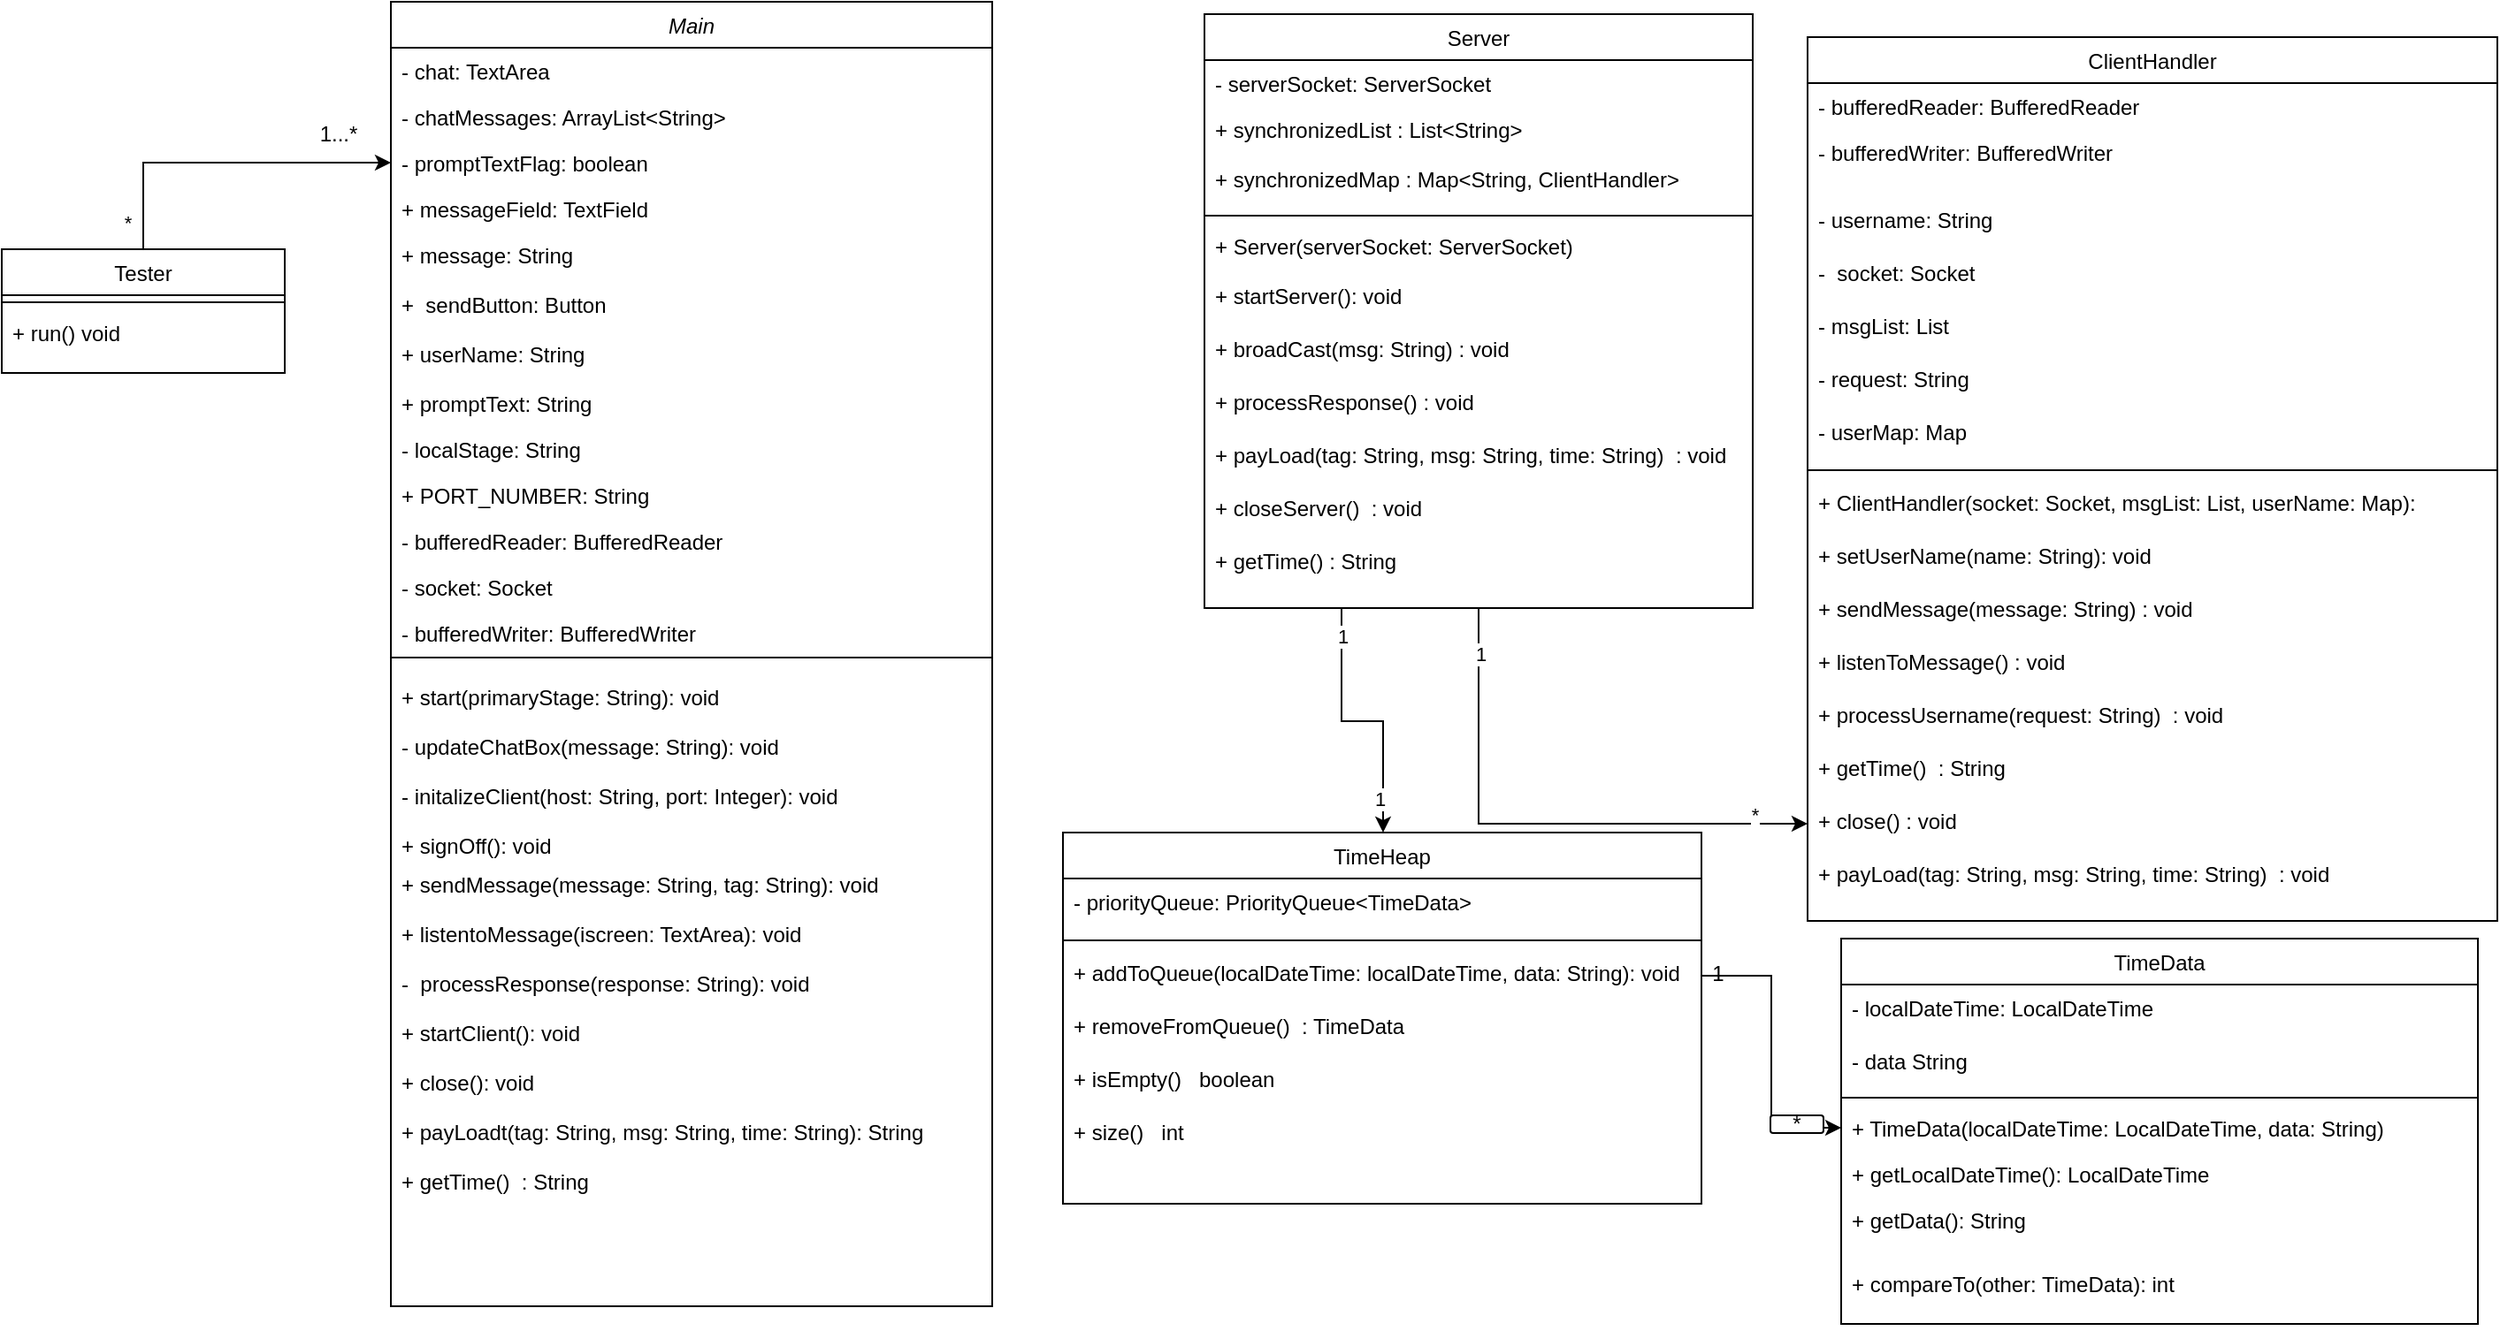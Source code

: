 <mxfile version="21.1.2" type="github">
  <diagram id="C5RBs43oDa-KdzZeNtuy" name="Page-1">
    <mxGraphModel dx="2261" dy="796" grid="1" gridSize="10" guides="1" tooltips="1" connect="1" arrows="1" fold="1" page="1" pageScale="1" pageWidth="827" pageHeight="1169" math="0" shadow="0">
      <root>
        <mxCell id="WIyWlLk6GJQsqaUBKTNV-0" />
        <mxCell id="WIyWlLk6GJQsqaUBKTNV-1" parent="WIyWlLk6GJQsqaUBKTNV-0" />
        <mxCell id="zkfFHV4jXpPFQw0GAbJ--0" value="Main" style="swimlane;fontStyle=2;align=center;verticalAlign=top;childLayout=stackLayout;horizontal=1;startSize=26;horizontalStack=0;resizeParent=1;resizeLast=0;collapsible=1;marginBottom=0;rounded=0;shadow=0;strokeWidth=1;" parent="WIyWlLk6GJQsqaUBKTNV-1" vertex="1">
          <mxGeometry x="-90" y="40" width="340" height="738" as="geometry">
            <mxRectangle x="230" y="140" width="160" height="26" as="alternateBounds" />
          </mxGeometry>
        </mxCell>
        <mxCell id="zkfFHV4jXpPFQw0GAbJ--1" value="- chat: TextArea" style="text;align=left;verticalAlign=top;spacingLeft=4;spacingRight=4;overflow=hidden;rotatable=0;points=[[0,0.5],[1,0.5]];portConstraint=eastwest;" parent="zkfFHV4jXpPFQw0GAbJ--0" vertex="1">
          <mxGeometry y="26" width="340" height="26" as="geometry" />
        </mxCell>
        <mxCell id="zkfFHV4jXpPFQw0GAbJ--2" value="- chatMessages: ArrayList&lt;String&gt;" style="text;align=left;verticalAlign=top;spacingLeft=4;spacingRight=4;overflow=hidden;rotatable=0;points=[[0,0.5],[1,0.5]];portConstraint=eastwest;rounded=0;shadow=0;html=0;" parent="zkfFHV4jXpPFQw0GAbJ--0" vertex="1">
          <mxGeometry y="52" width="340" height="26" as="geometry" />
        </mxCell>
        <mxCell id="zkfFHV4jXpPFQw0GAbJ--3" value="- promptTextFlag: boolean&#xa;" style="text;align=left;verticalAlign=top;spacingLeft=4;spacingRight=4;overflow=hidden;rotatable=0;points=[[0,0.5],[1,0.5]];portConstraint=eastwest;rounded=0;shadow=0;html=0;" parent="zkfFHV4jXpPFQw0GAbJ--0" vertex="1">
          <mxGeometry y="78" width="340" height="26" as="geometry" />
        </mxCell>
        <mxCell id="eDszfDAxmyaRL6Qd2Sii-7" value="+ messageField: TextField&#xa;" style="text;align=left;verticalAlign=top;spacingLeft=4;spacingRight=4;overflow=hidden;rotatable=0;points=[[0,0.5],[1,0.5]];portConstraint=eastwest;rounded=0;shadow=0;html=0;" vertex="1" parent="zkfFHV4jXpPFQw0GAbJ--0">
          <mxGeometry y="104" width="340" height="26" as="geometry" />
        </mxCell>
        <mxCell id="zkfFHV4jXpPFQw0GAbJ--5" value="+ message: String&#xa;" style="text;align=left;verticalAlign=top;spacingLeft=4;spacingRight=4;overflow=hidden;rotatable=0;points=[[0,0.5],[1,0.5]];portConstraint=eastwest;" parent="zkfFHV4jXpPFQw0GAbJ--0" vertex="1">
          <mxGeometry y="130" width="340" height="28" as="geometry" />
        </mxCell>
        <mxCell id="eDszfDAxmyaRL6Qd2Sii-8" value="+  sendButton: Button&#xa;" style="text;align=left;verticalAlign=top;spacingLeft=4;spacingRight=4;overflow=hidden;rotatable=0;points=[[0,0.5],[1,0.5]];portConstraint=eastwest;" vertex="1" parent="zkfFHV4jXpPFQw0GAbJ--0">
          <mxGeometry y="158" width="340" height="28" as="geometry" />
        </mxCell>
        <mxCell id="eDszfDAxmyaRL6Qd2Sii-10" value="+ userName: String&#xa;" style="text;align=left;verticalAlign=top;spacingLeft=4;spacingRight=4;overflow=hidden;rotatable=0;points=[[0,0.5],[1,0.5]];portConstraint=eastwest;" vertex="1" parent="zkfFHV4jXpPFQw0GAbJ--0">
          <mxGeometry y="186" width="340" height="28" as="geometry" />
        </mxCell>
        <mxCell id="eDszfDAxmyaRL6Qd2Sii-9" value="+ promptText: String&#xa;" style="text;align=left;verticalAlign=top;spacingLeft=4;spacingRight=4;overflow=hidden;rotatable=0;points=[[0,0.5],[1,0.5]];portConstraint=eastwest;" vertex="1" parent="zkfFHV4jXpPFQw0GAbJ--0">
          <mxGeometry y="214" width="340" height="26" as="geometry" />
        </mxCell>
        <mxCell id="eDszfDAxmyaRL6Qd2Sii-55" value="- localStage: String&#xa;" style="text;align=left;verticalAlign=top;spacingLeft=4;spacingRight=4;overflow=hidden;rotatable=0;points=[[0,0.5],[1,0.5]];portConstraint=eastwest;" vertex="1" parent="zkfFHV4jXpPFQw0GAbJ--0">
          <mxGeometry y="240" width="340" height="26" as="geometry" />
        </mxCell>
        <mxCell id="eDszfDAxmyaRL6Qd2Sii-56" value="+ PORT_NUMBER: String&#xa;" style="text;align=left;verticalAlign=top;spacingLeft=4;spacingRight=4;overflow=hidden;rotatable=0;points=[[0,0.5],[1,0.5]];portConstraint=eastwest;" vertex="1" parent="zkfFHV4jXpPFQw0GAbJ--0">
          <mxGeometry y="266" width="340" height="26" as="geometry" />
        </mxCell>
        <mxCell id="eDszfDAxmyaRL6Qd2Sii-58" value="- bufferedReader: BufferedReader&#xa;" style="text;align=left;verticalAlign=top;spacingLeft=4;spacingRight=4;overflow=hidden;rotatable=0;points=[[0,0.5],[1,0.5]];portConstraint=eastwest;" vertex="1" parent="zkfFHV4jXpPFQw0GAbJ--0">
          <mxGeometry y="292" width="340" height="26" as="geometry" />
        </mxCell>
        <mxCell id="eDszfDAxmyaRL6Qd2Sii-57" value="- socket: Socket&#xa;" style="text;align=left;verticalAlign=top;spacingLeft=4;spacingRight=4;overflow=hidden;rotatable=0;points=[[0,0.5],[1,0.5]];portConstraint=eastwest;" vertex="1" parent="zkfFHV4jXpPFQw0GAbJ--0">
          <mxGeometry y="318" width="340" height="26" as="geometry" />
        </mxCell>
        <mxCell id="eDszfDAxmyaRL6Qd2Sii-59" value="- bufferedWriter: BufferedWriter&#xa;" style="text;align=left;verticalAlign=top;spacingLeft=4;spacingRight=4;overflow=hidden;rotatable=0;points=[[0,0.5],[1,0.5]];portConstraint=eastwest;" vertex="1" parent="zkfFHV4jXpPFQw0GAbJ--0">
          <mxGeometry y="344" width="340" height="18" as="geometry" />
        </mxCell>
        <mxCell id="zkfFHV4jXpPFQw0GAbJ--4" value="" style="line;html=1;strokeWidth=1;align=left;verticalAlign=middle;spacingTop=-1;spacingLeft=3;spacingRight=3;rotatable=0;labelPosition=right;points=[];portConstraint=eastwest;" parent="zkfFHV4jXpPFQw0GAbJ--0" vertex="1">
          <mxGeometry y="362" width="340" height="18" as="geometry" />
        </mxCell>
        <mxCell id="eDszfDAxmyaRL6Qd2Sii-11" value="+ start(primaryStage: String): void&#xa;" style="text;align=left;verticalAlign=top;spacingLeft=4;spacingRight=4;overflow=hidden;rotatable=0;points=[[0,0.5],[1,0.5]];portConstraint=eastwest;" vertex="1" parent="zkfFHV4jXpPFQw0GAbJ--0">
          <mxGeometry y="380" width="340" height="28" as="geometry" />
        </mxCell>
        <mxCell id="eDszfDAxmyaRL6Qd2Sii-12" value="- updateChatBox(message: String): void&#xa;" style="text;align=left;verticalAlign=top;spacingLeft=4;spacingRight=4;overflow=hidden;rotatable=0;points=[[0,0.5],[1,0.5]];portConstraint=eastwest;" vertex="1" parent="zkfFHV4jXpPFQw0GAbJ--0">
          <mxGeometry y="408" width="340" height="28" as="geometry" />
        </mxCell>
        <mxCell id="eDszfDAxmyaRL6Qd2Sii-13" value="- initalizeClient(host: String, port: Integer): void&#xa;" style="text;align=left;verticalAlign=top;spacingLeft=4;spacingRight=4;overflow=hidden;rotatable=0;points=[[0,0.5],[1,0.5]];portConstraint=eastwest;" vertex="1" parent="zkfFHV4jXpPFQw0GAbJ--0">
          <mxGeometry y="436" width="340" height="28" as="geometry" />
        </mxCell>
        <mxCell id="eDszfDAxmyaRL6Qd2Sii-14" value="+ signOff(): void&#xa;" style="text;align=left;verticalAlign=top;spacingLeft=4;spacingRight=4;overflow=hidden;rotatable=0;points=[[0,0.5],[1,0.5]];portConstraint=eastwest;" vertex="1" parent="zkfFHV4jXpPFQw0GAbJ--0">
          <mxGeometry y="464" width="340" height="22" as="geometry" />
        </mxCell>
        <mxCell id="eDszfDAxmyaRL6Qd2Sii-17" value="+ sendMessage(message: String, tag: String): void&#xa;" style="text;align=left;verticalAlign=top;spacingLeft=4;spacingRight=4;overflow=hidden;rotatable=0;points=[[0,0.5],[1,0.5]];portConstraint=eastwest;" vertex="1" parent="zkfFHV4jXpPFQw0GAbJ--0">
          <mxGeometry y="486" width="340" height="28" as="geometry" />
        </mxCell>
        <mxCell id="eDszfDAxmyaRL6Qd2Sii-18" value="+ listentoMessage(iscreen: TextArea): void&#xa;" style="text;align=left;verticalAlign=top;spacingLeft=4;spacingRight=4;overflow=hidden;rotatable=0;points=[[0,0.5],[1,0.5]];portConstraint=eastwest;" vertex="1" parent="zkfFHV4jXpPFQw0GAbJ--0">
          <mxGeometry y="514" width="340" height="28" as="geometry" />
        </mxCell>
        <mxCell id="eDszfDAxmyaRL6Qd2Sii-19" value="-  processResponse(response: String): void&#xa;" style="text;align=left;verticalAlign=top;spacingLeft=4;spacingRight=4;overflow=hidden;rotatable=0;points=[[0,0.5],[1,0.5]];portConstraint=eastwest;" vertex="1" parent="zkfFHV4jXpPFQw0GAbJ--0">
          <mxGeometry y="542" width="340" height="28" as="geometry" />
        </mxCell>
        <mxCell id="eDszfDAxmyaRL6Qd2Sii-20" value="+ startClient(): void&#xa;" style="text;align=left;verticalAlign=top;spacingLeft=4;spacingRight=4;overflow=hidden;rotatable=0;points=[[0,0.5],[1,0.5]];portConstraint=eastwest;" vertex="1" parent="zkfFHV4jXpPFQw0GAbJ--0">
          <mxGeometry y="570" width="340" height="28" as="geometry" />
        </mxCell>
        <mxCell id="eDszfDAxmyaRL6Qd2Sii-21" value="+ close(): void&#xa;" style="text;align=left;verticalAlign=top;spacingLeft=4;spacingRight=4;overflow=hidden;rotatable=0;points=[[0,0.5],[1,0.5]];portConstraint=eastwest;" vertex="1" parent="zkfFHV4jXpPFQw0GAbJ--0">
          <mxGeometry y="598" width="340" height="28" as="geometry" />
        </mxCell>
        <mxCell id="eDszfDAxmyaRL6Qd2Sii-22" value="+ payLoadt(tag: String, msg: String, time: String): String&#xa;" style="text;align=left;verticalAlign=top;spacingLeft=4;spacingRight=4;overflow=hidden;rotatable=0;points=[[0,0.5],[1,0.5]];portConstraint=eastwest;" vertex="1" parent="zkfFHV4jXpPFQw0GAbJ--0">
          <mxGeometry y="626" width="340" height="28" as="geometry" />
        </mxCell>
        <mxCell id="eDszfDAxmyaRL6Qd2Sii-124" value="+ getTime()  : String" style="text;align=left;verticalAlign=top;spacingLeft=4;spacingRight=4;overflow=hidden;rotatable=0;points=[[0,0.5],[1,0.5]];portConstraint=eastwest;" vertex="1" parent="zkfFHV4jXpPFQw0GAbJ--0">
          <mxGeometry y="654" width="340" height="30" as="geometry" />
        </mxCell>
        <mxCell id="eDszfDAxmyaRL6Qd2Sii-70" style="edgeStyle=orthogonalEdgeStyle;rounded=0;orthogonalLoop=1;jettySize=auto;html=1;entryX=0;entryY=0.5;entryDx=0;entryDy=0;" edge="1" parent="WIyWlLk6GJQsqaUBKTNV-1" source="zkfFHV4jXpPFQw0GAbJ--13" target="eDszfDAxmyaRL6Qd2Sii-54">
          <mxGeometry relative="1" as="geometry" />
        </mxCell>
        <mxCell id="eDszfDAxmyaRL6Qd2Sii-71" value="1" style="edgeLabel;html=1;align=center;verticalAlign=middle;resizable=0;points=[];" vertex="1" connectable="0" parent="eDszfDAxmyaRL6Qd2Sii-70">
          <mxGeometry x="-0.83" y="1" relative="1" as="geometry">
            <mxPoint as="offset" />
          </mxGeometry>
        </mxCell>
        <mxCell id="eDszfDAxmyaRL6Qd2Sii-72" value="*" style="edgeLabel;html=1;align=center;verticalAlign=middle;resizable=0;points=[];" vertex="1" connectable="0" parent="eDszfDAxmyaRL6Qd2Sii-70">
          <mxGeometry x="0.803" y="4" relative="1" as="geometry">
            <mxPoint y="-1" as="offset" />
          </mxGeometry>
        </mxCell>
        <mxCell id="eDszfDAxmyaRL6Qd2Sii-95" style="edgeStyle=orthogonalEdgeStyle;rounded=0;orthogonalLoop=1;jettySize=auto;html=1;exitX=0.25;exitY=1;exitDx=0;exitDy=0;" edge="1" parent="WIyWlLk6GJQsqaUBKTNV-1" source="zkfFHV4jXpPFQw0GAbJ--13" target="eDszfDAxmyaRL6Qd2Sii-73">
          <mxGeometry relative="1" as="geometry">
            <Array as="points">
              <mxPoint x="448" y="447" />
              <mxPoint x="471" y="447" />
            </Array>
          </mxGeometry>
        </mxCell>
        <mxCell id="eDszfDAxmyaRL6Qd2Sii-96" value="1" style="edgeLabel;html=1;align=center;verticalAlign=middle;resizable=0;points=[];" vertex="1" connectable="0" parent="eDszfDAxmyaRL6Qd2Sii-95">
          <mxGeometry x="-0.787" y="3" relative="1" as="geometry">
            <mxPoint x="-3" as="offset" />
          </mxGeometry>
        </mxCell>
        <mxCell id="eDszfDAxmyaRL6Qd2Sii-97" value="1" style="edgeLabel;html=1;align=center;verticalAlign=middle;resizable=0;points=[];" vertex="1" connectable="0" parent="eDszfDAxmyaRL6Qd2Sii-95">
          <mxGeometry x="0.734" y="-2" relative="1" as="geometry">
            <mxPoint y="1" as="offset" />
          </mxGeometry>
        </mxCell>
        <mxCell id="zkfFHV4jXpPFQw0GAbJ--13" value="Server" style="swimlane;fontStyle=0;align=center;verticalAlign=top;childLayout=stackLayout;horizontal=1;startSize=26;horizontalStack=0;resizeParent=1;resizeLast=0;collapsible=1;marginBottom=0;rounded=0;shadow=0;strokeWidth=1;" parent="WIyWlLk6GJQsqaUBKTNV-1" vertex="1">
          <mxGeometry x="370" y="47" width="310" height="336" as="geometry">
            <mxRectangle x="340" y="380" width="170" height="26" as="alternateBounds" />
          </mxGeometry>
        </mxCell>
        <mxCell id="eDszfDAxmyaRL6Qd2Sii-28" value="- serverSocket: ServerSocket" style="text;align=left;verticalAlign=top;spacingLeft=4;spacingRight=4;overflow=hidden;rotatable=0;points=[[0,0.5],[1,0.5]];portConstraint=eastwest;" vertex="1" parent="zkfFHV4jXpPFQw0GAbJ--13">
          <mxGeometry y="26" width="310" height="26" as="geometry" />
        </mxCell>
        <mxCell id="eDszfDAxmyaRL6Qd2Sii-29" value="+ synchronizedList : List&lt;String&gt;" style="text;align=left;verticalAlign=top;spacingLeft=4;spacingRight=4;overflow=hidden;rotatable=0;points=[[0,0.5],[1,0.5]];portConstraint=eastwest;" vertex="1" parent="zkfFHV4jXpPFQw0GAbJ--13">
          <mxGeometry y="52" width="310" height="28" as="geometry" />
        </mxCell>
        <mxCell id="zkfFHV4jXpPFQw0GAbJ--14" value="+ synchronizedMap : Map&lt;String, ClientHandler&gt;" style="text;align=left;verticalAlign=top;spacingLeft=4;spacingRight=4;overflow=hidden;rotatable=0;points=[[0,0.5],[1,0.5]];portConstraint=eastwest;" parent="zkfFHV4jXpPFQw0GAbJ--13" vertex="1">
          <mxGeometry y="80" width="310" height="30" as="geometry" />
        </mxCell>
        <mxCell id="zkfFHV4jXpPFQw0GAbJ--15" value="" style="line;html=1;strokeWidth=1;align=left;verticalAlign=middle;spacingTop=-1;spacingLeft=3;spacingRight=3;rotatable=0;labelPosition=right;points=[];portConstraint=eastwest;" parent="zkfFHV4jXpPFQw0GAbJ--13" vertex="1">
          <mxGeometry y="110" width="310" height="8" as="geometry" />
        </mxCell>
        <mxCell id="eDszfDAxmyaRL6Qd2Sii-65" value="+ Server(serverSocket: ServerSocket)&#xa;" style="text;align=left;verticalAlign=top;spacingLeft=4;spacingRight=4;overflow=hidden;rotatable=0;points=[[0,0.5],[1,0.5]];portConstraint=eastwest;" vertex="1" parent="zkfFHV4jXpPFQw0GAbJ--13">
          <mxGeometry y="118" width="310" height="28" as="geometry" />
        </mxCell>
        <mxCell id="eDszfDAxmyaRL6Qd2Sii-30" value="+ startServer(): void" style="text;align=left;verticalAlign=top;spacingLeft=4;spacingRight=4;overflow=hidden;rotatable=0;points=[[0,0.5],[1,0.5]];portConstraint=eastwest;" vertex="1" parent="zkfFHV4jXpPFQw0GAbJ--13">
          <mxGeometry y="146" width="310" height="30" as="geometry" />
        </mxCell>
        <mxCell id="eDszfDAxmyaRL6Qd2Sii-31" value="+ broadCast(msg: String) : void" style="text;align=left;verticalAlign=top;spacingLeft=4;spacingRight=4;overflow=hidden;rotatable=0;points=[[0,0.5],[1,0.5]];portConstraint=eastwest;" vertex="1" parent="zkfFHV4jXpPFQw0GAbJ--13">
          <mxGeometry y="176" width="310" height="30" as="geometry" />
        </mxCell>
        <mxCell id="eDszfDAxmyaRL6Qd2Sii-32" value="+ processResponse() : void" style="text;align=left;verticalAlign=top;spacingLeft=4;spacingRight=4;overflow=hidden;rotatable=0;points=[[0,0.5],[1,0.5]];portConstraint=eastwest;" vertex="1" parent="zkfFHV4jXpPFQw0GAbJ--13">
          <mxGeometry y="206" width="310" height="30" as="geometry" />
        </mxCell>
        <mxCell id="eDszfDAxmyaRL6Qd2Sii-41" value="+ payLoad(tag: String, msg: String, time: String)  : void" style="text;align=left;verticalAlign=top;spacingLeft=4;spacingRight=4;overflow=hidden;rotatable=0;points=[[0,0.5],[1,0.5]];portConstraint=eastwest;" vertex="1" parent="zkfFHV4jXpPFQw0GAbJ--13">
          <mxGeometry y="236" width="310" height="30" as="geometry" />
        </mxCell>
        <mxCell id="eDszfDAxmyaRL6Qd2Sii-42" value="+ closeServer()  : void" style="text;align=left;verticalAlign=top;spacingLeft=4;spacingRight=4;overflow=hidden;rotatable=0;points=[[0,0.5],[1,0.5]];portConstraint=eastwest;" vertex="1" parent="zkfFHV4jXpPFQw0GAbJ--13">
          <mxGeometry y="266" width="310" height="30" as="geometry" />
        </mxCell>
        <mxCell id="eDszfDAxmyaRL6Qd2Sii-43" value="+ getTime() : String" style="text;align=left;verticalAlign=top;spacingLeft=4;spacingRight=4;overflow=hidden;rotatable=0;points=[[0,0.5],[1,0.5]];portConstraint=eastwest;" vertex="1" parent="zkfFHV4jXpPFQw0GAbJ--13">
          <mxGeometry y="296" width="310" height="30" as="geometry" />
        </mxCell>
        <mxCell id="eDszfDAxmyaRL6Qd2Sii-3" value="" style="edgeStyle=orthogonalEdgeStyle;rounded=0;orthogonalLoop=1;jettySize=auto;html=1;" edge="1" parent="WIyWlLk6GJQsqaUBKTNV-1" source="eDszfDAxmyaRL6Qd2Sii-0" target="zkfFHV4jXpPFQw0GAbJ--3">
          <mxGeometry relative="1" as="geometry" />
        </mxCell>
        <mxCell id="eDszfDAxmyaRL6Qd2Sii-27" value="*" style="edgeLabel;html=1;align=center;verticalAlign=middle;resizable=0;points=[];" vertex="1" connectable="0" parent="eDszfDAxmyaRL6Qd2Sii-3">
          <mxGeometry x="-0.812" y="3" relative="1" as="geometry">
            <mxPoint x="-6" y="3" as="offset" />
          </mxGeometry>
        </mxCell>
        <mxCell id="eDszfDAxmyaRL6Qd2Sii-0" value="Tester" style="swimlane;fontStyle=0;align=center;verticalAlign=top;childLayout=stackLayout;horizontal=1;startSize=26;horizontalStack=0;resizeParent=1;resizeLast=0;collapsible=1;marginBottom=0;rounded=0;shadow=0;strokeWidth=1;" vertex="1" parent="WIyWlLk6GJQsqaUBKTNV-1">
          <mxGeometry x="-310" y="180" width="160" height="70" as="geometry">
            <mxRectangle x="340" y="380" width="170" height="26" as="alternateBounds" />
          </mxGeometry>
        </mxCell>
        <mxCell id="eDszfDAxmyaRL6Qd2Sii-2" value="" style="line;html=1;strokeWidth=1;align=left;verticalAlign=middle;spacingTop=-1;spacingLeft=3;spacingRight=3;rotatable=0;labelPosition=right;points=[];portConstraint=eastwest;" vertex="1" parent="eDszfDAxmyaRL6Qd2Sii-0">
          <mxGeometry y="26" width="160" height="8" as="geometry" />
        </mxCell>
        <mxCell id="eDszfDAxmyaRL6Qd2Sii-1" value="+ run() void" style="text;align=left;verticalAlign=top;spacingLeft=4;spacingRight=4;overflow=hidden;rotatable=0;points=[[0,0.5],[1,0.5]];portConstraint=eastwest;" vertex="1" parent="eDszfDAxmyaRL6Qd2Sii-0">
          <mxGeometry y="34" width="160" height="26" as="geometry" />
        </mxCell>
        <mxCell id="eDszfDAxmyaRL6Qd2Sii-24" value="1...*" style="text;html=1;align=center;verticalAlign=middle;resizable=0;points=[];autosize=1;strokeColor=none;fillColor=none;" vertex="1" parent="WIyWlLk6GJQsqaUBKTNV-1">
          <mxGeometry x="-140" y="100" width="40" height="30" as="geometry" />
        </mxCell>
        <mxCell id="eDszfDAxmyaRL6Qd2Sii-44" value="ClientHandler" style="swimlane;fontStyle=0;align=center;verticalAlign=top;childLayout=stackLayout;horizontal=1;startSize=26;horizontalStack=0;resizeParent=1;resizeLast=0;collapsible=1;marginBottom=0;rounded=0;shadow=0;strokeWidth=1;" vertex="1" parent="WIyWlLk6GJQsqaUBKTNV-1">
          <mxGeometry x="711" y="60" width="390" height="500" as="geometry">
            <mxRectangle x="340" y="380" width="170" height="26" as="alternateBounds" />
          </mxGeometry>
        </mxCell>
        <mxCell id="eDszfDAxmyaRL6Qd2Sii-45" value="- bufferedReader: BufferedReader" style="text;align=left;verticalAlign=top;spacingLeft=4;spacingRight=4;overflow=hidden;rotatable=0;points=[[0,0.5],[1,0.5]];portConstraint=eastwest;" vertex="1" parent="eDszfDAxmyaRL6Qd2Sii-44">
          <mxGeometry y="26" width="390" height="26" as="geometry" />
        </mxCell>
        <mxCell id="eDszfDAxmyaRL6Qd2Sii-46" value="- bufferedWriter: BufferedWriter" style="text;align=left;verticalAlign=top;spacingLeft=4;spacingRight=4;overflow=hidden;rotatable=0;points=[[0,0.5],[1,0.5]];portConstraint=eastwest;" vertex="1" parent="eDszfDAxmyaRL6Qd2Sii-44">
          <mxGeometry y="52" width="390" height="38" as="geometry" />
        </mxCell>
        <mxCell id="eDszfDAxmyaRL6Qd2Sii-47" value="- username: String&#xa;" style="text;align=left;verticalAlign=top;spacingLeft=4;spacingRight=4;overflow=hidden;rotatable=0;points=[[0,0.5],[1,0.5]];portConstraint=eastwest;" vertex="1" parent="eDszfDAxmyaRL6Qd2Sii-44">
          <mxGeometry y="90" width="390" height="30" as="geometry" />
        </mxCell>
        <mxCell id="eDszfDAxmyaRL6Qd2Sii-60" value="-  socket: Socket" style="text;align=left;verticalAlign=top;spacingLeft=4;spacingRight=4;overflow=hidden;rotatable=0;points=[[0,0.5],[1,0.5]];portConstraint=eastwest;" vertex="1" parent="eDszfDAxmyaRL6Qd2Sii-44">
          <mxGeometry y="120" width="390" height="30" as="geometry" />
        </mxCell>
        <mxCell id="eDszfDAxmyaRL6Qd2Sii-61" value="- msgList: List&#xa;" style="text;align=left;verticalAlign=top;spacingLeft=4;spacingRight=4;overflow=hidden;rotatable=0;points=[[0,0.5],[1,0.5]];portConstraint=eastwest;" vertex="1" parent="eDszfDAxmyaRL6Qd2Sii-44">
          <mxGeometry y="150" width="390" height="30" as="geometry" />
        </mxCell>
        <mxCell id="eDszfDAxmyaRL6Qd2Sii-62" value="- request: String&#xa;" style="text;align=left;verticalAlign=top;spacingLeft=4;spacingRight=4;overflow=hidden;rotatable=0;points=[[0,0.5],[1,0.5]];portConstraint=eastwest;" vertex="1" parent="eDszfDAxmyaRL6Qd2Sii-44">
          <mxGeometry y="180" width="390" height="30" as="geometry" />
        </mxCell>
        <mxCell id="eDszfDAxmyaRL6Qd2Sii-63" value="- userMap: Map&#xa;" style="text;align=left;verticalAlign=top;spacingLeft=4;spacingRight=4;overflow=hidden;rotatable=0;points=[[0,0.5],[1,0.5]];portConstraint=eastwest;" vertex="1" parent="eDszfDAxmyaRL6Qd2Sii-44">
          <mxGeometry y="210" width="390" height="30" as="geometry" />
        </mxCell>
        <mxCell id="eDszfDAxmyaRL6Qd2Sii-48" value="" style="line;html=1;strokeWidth=1;align=left;verticalAlign=middle;spacingTop=-1;spacingLeft=3;spacingRight=3;rotatable=0;labelPosition=right;points=[];portConstraint=eastwest;" vertex="1" parent="eDszfDAxmyaRL6Qd2Sii-44">
          <mxGeometry y="240" width="390" height="10" as="geometry" />
        </mxCell>
        <mxCell id="eDszfDAxmyaRL6Qd2Sii-66" value="+ ClientHandler(socket: Socket, msgList: List, userName: Map):" style="text;align=left;verticalAlign=top;spacingLeft=4;spacingRight=4;overflow=hidden;rotatable=0;points=[[0,0.5],[1,0.5]];portConstraint=eastwest;" vertex="1" parent="eDszfDAxmyaRL6Qd2Sii-44">
          <mxGeometry y="250" width="390" height="30" as="geometry" />
        </mxCell>
        <mxCell id="eDszfDAxmyaRL6Qd2Sii-49" value="+ setUserName(name: String): void" style="text;align=left;verticalAlign=top;spacingLeft=4;spacingRight=4;overflow=hidden;rotatable=0;points=[[0,0.5],[1,0.5]];portConstraint=eastwest;" vertex="1" parent="eDszfDAxmyaRL6Qd2Sii-44">
          <mxGeometry y="280" width="390" height="30" as="geometry" />
        </mxCell>
        <mxCell id="eDszfDAxmyaRL6Qd2Sii-50" value="+ sendMessage(message: String) : void" style="text;align=left;verticalAlign=top;spacingLeft=4;spacingRight=4;overflow=hidden;rotatable=0;points=[[0,0.5],[1,0.5]];portConstraint=eastwest;" vertex="1" parent="eDszfDAxmyaRL6Qd2Sii-44">
          <mxGeometry y="310" width="390" height="30" as="geometry" />
        </mxCell>
        <mxCell id="eDszfDAxmyaRL6Qd2Sii-51" value="+ listenToMessage() : void" style="text;align=left;verticalAlign=top;spacingLeft=4;spacingRight=4;overflow=hidden;rotatable=0;points=[[0,0.5],[1,0.5]];portConstraint=eastwest;" vertex="1" parent="eDszfDAxmyaRL6Qd2Sii-44">
          <mxGeometry y="340" width="390" height="30" as="geometry" />
        </mxCell>
        <mxCell id="eDszfDAxmyaRL6Qd2Sii-52" value="+ processUsername(request: String)  : void" style="text;align=left;verticalAlign=top;spacingLeft=4;spacingRight=4;overflow=hidden;rotatable=0;points=[[0,0.5],[1,0.5]];portConstraint=eastwest;" vertex="1" parent="eDszfDAxmyaRL6Qd2Sii-44">
          <mxGeometry y="370" width="390" height="30" as="geometry" />
        </mxCell>
        <mxCell id="eDszfDAxmyaRL6Qd2Sii-53" value="+ getTime()  : String" style="text;align=left;verticalAlign=top;spacingLeft=4;spacingRight=4;overflow=hidden;rotatable=0;points=[[0,0.5],[1,0.5]];portConstraint=eastwest;" vertex="1" parent="eDszfDAxmyaRL6Qd2Sii-44">
          <mxGeometry y="400" width="390" height="30" as="geometry" />
        </mxCell>
        <mxCell id="eDszfDAxmyaRL6Qd2Sii-54" value="+ close() : void" style="text;align=left;verticalAlign=top;spacingLeft=4;spacingRight=4;overflow=hidden;rotatable=0;points=[[0,0.5],[1,0.5]];portConstraint=eastwest;" vertex="1" parent="eDszfDAxmyaRL6Qd2Sii-44">
          <mxGeometry y="430" width="390" height="30" as="geometry" />
        </mxCell>
        <mxCell id="eDszfDAxmyaRL6Qd2Sii-67" value="+ payLoad(tag: String, msg: String, time: String)  : void" style="text;align=left;verticalAlign=top;spacingLeft=4;spacingRight=4;overflow=hidden;rotatable=0;points=[[0,0.5],[1,0.5]];portConstraint=eastwest;" vertex="1" parent="eDszfDAxmyaRL6Qd2Sii-44">
          <mxGeometry y="460" width="390" height="30" as="geometry" />
        </mxCell>
        <mxCell id="eDszfDAxmyaRL6Qd2Sii-73" value="TimeHeap" style="swimlane;fontStyle=0;align=center;verticalAlign=top;childLayout=stackLayout;horizontal=1;startSize=26;horizontalStack=0;resizeParent=1;resizeLast=0;collapsible=1;marginBottom=0;rounded=0;shadow=0;strokeWidth=1;" vertex="1" parent="WIyWlLk6GJQsqaUBKTNV-1">
          <mxGeometry x="290" y="510" width="361" height="210" as="geometry">
            <mxRectangle x="340" y="380" width="170" height="26" as="alternateBounds" />
          </mxGeometry>
        </mxCell>
        <mxCell id="eDszfDAxmyaRL6Qd2Sii-79" value="- priorityQueue: PriorityQueue&lt;TimeData&gt;" style="text;align=left;verticalAlign=top;spacingLeft=4;spacingRight=4;overflow=hidden;rotatable=0;points=[[0,0.5],[1,0.5]];portConstraint=eastwest;" vertex="1" parent="eDszfDAxmyaRL6Qd2Sii-73">
          <mxGeometry y="26" width="361" height="30" as="geometry" />
        </mxCell>
        <mxCell id="eDszfDAxmyaRL6Qd2Sii-81" value="" style="line;html=1;strokeWidth=1;align=left;verticalAlign=middle;spacingTop=-1;spacingLeft=3;spacingRight=3;rotatable=0;labelPosition=right;points=[];portConstraint=eastwest;" vertex="1" parent="eDszfDAxmyaRL6Qd2Sii-73">
          <mxGeometry y="56" width="361" height="10" as="geometry" />
        </mxCell>
        <mxCell id="eDszfDAxmyaRL6Qd2Sii-90" value="+ addToQueue(localDateTime: localDateTime, data: String): void" style="text;align=left;verticalAlign=top;spacingLeft=4;spacingRight=4;overflow=hidden;rotatable=0;points=[[0,0.5],[1,0.5]];portConstraint=eastwest;" vertex="1" parent="eDszfDAxmyaRL6Qd2Sii-73">
          <mxGeometry y="66" width="361" height="30" as="geometry" />
        </mxCell>
        <mxCell id="eDszfDAxmyaRL6Qd2Sii-87" value="+ removeFromQueue()  : TimeData" style="text;align=left;verticalAlign=top;spacingLeft=4;spacingRight=4;overflow=hidden;rotatable=0;points=[[0,0.5],[1,0.5]];portConstraint=eastwest;" vertex="1" parent="eDszfDAxmyaRL6Qd2Sii-73">
          <mxGeometry y="96" width="361" height="30" as="geometry" />
        </mxCell>
        <mxCell id="eDszfDAxmyaRL6Qd2Sii-93" value="+ isEmpty()   boolean" style="text;align=left;verticalAlign=top;spacingLeft=4;spacingRight=4;overflow=hidden;rotatable=0;points=[[0,0.5],[1,0.5]];portConstraint=eastwest;" vertex="1" parent="eDszfDAxmyaRL6Qd2Sii-73">
          <mxGeometry y="126" width="361" height="30" as="geometry" />
        </mxCell>
        <mxCell id="eDszfDAxmyaRL6Qd2Sii-94" value="+ size()   int" style="text;align=left;verticalAlign=top;spacingLeft=4;spacingRight=4;overflow=hidden;rotatable=0;points=[[0,0.5],[1,0.5]];portConstraint=eastwest;" vertex="1" parent="eDszfDAxmyaRL6Qd2Sii-73">
          <mxGeometry y="156" width="361" height="30" as="geometry" />
        </mxCell>
        <mxCell id="eDszfDAxmyaRL6Qd2Sii-105" value="TimeData" style="swimlane;fontStyle=0;align=center;verticalAlign=top;childLayout=stackLayout;horizontal=1;startSize=26;horizontalStack=0;resizeParent=1;resizeLast=0;collapsible=1;marginBottom=0;rounded=0;shadow=0;strokeWidth=1;" vertex="1" parent="WIyWlLk6GJQsqaUBKTNV-1">
          <mxGeometry x="730" y="570" width="360" height="218" as="geometry">
            <mxRectangle x="340" y="380" width="170" height="26" as="alternateBounds" />
          </mxGeometry>
        </mxCell>
        <mxCell id="eDszfDAxmyaRL6Qd2Sii-109" value="- localDateTime: LocalDateTime&#xa;" style="text;align=left;verticalAlign=top;spacingLeft=4;spacingRight=4;overflow=hidden;rotatable=0;points=[[0,0.5],[1,0.5]];portConstraint=eastwest;" vertex="1" parent="eDszfDAxmyaRL6Qd2Sii-105">
          <mxGeometry y="26" width="360" height="30" as="geometry" />
        </mxCell>
        <mxCell id="eDszfDAxmyaRL6Qd2Sii-110" value="- data String&#xa;" style="text;align=left;verticalAlign=top;spacingLeft=4;spacingRight=4;overflow=hidden;rotatable=0;points=[[0,0.5],[1,0.5]];portConstraint=eastwest;" vertex="1" parent="eDszfDAxmyaRL6Qd2Sii-105">
          <mxGeometry y="56" width="360" height="30" as="geometry" />
        </mxCell>
        <mxCell id="eDszfDAxmyaRL6Qd2Sii-106" value="" style="line;html=1;strokeWidth=1;align=left;verticalAlign=middle;spacingTop=-1;spacingLeft=3;spacingRight=3;rotatable=0;labelPosition=right;points=[];portConstraint=eastwest;" vertex="1" parent="eDszfDAxmyaRL6Qd2Sii-105">
          <mxGeometry y="86" width="360" height="8" as="geometry" />
        </mxCell>
        <mxCell id="eDszfDAxmyaRL6Qd2Sii-107" value="+ TimeData(localDateTime: LocalDateTime, data: String)" style="text;align=left;verticalAlign=top;spacingLeft=4;spacingRight=4;overflow=hidden;rotatable=0;points=[[0,0.5],[1,0.5]];portConstraint=eastwest;" vertex="1" parent="eDszfDAxmyaRL6Qd2Sii-105">
          <mxGeometry y="94" width="360" height="26" as="geometry" />
        </mxCell>
        <mxCell id="eDszfDAxmyaRL6Qd2Sii-116" value="+ getLocalDateTime(): LocalDateTime&#xa;" style="text;align=left;verticalAlign=top;spacingLeft=4;spacingRight=4;overflow=hidden;rotatable=0;points=[[0,0.5],[1,0.5]];portConstraint=eastwest;" vertex="1" parent="eDszfDAxmyaRL6Qd2Sii-105">
          <mxGeometry y="120" width="360" height="26" as="geometry" />
        </mxCell>
        <mxCell id="eDszfDAxmyaRL6Qd2Sii-117" value="+ getData(): String&#xa;" style="text;align=left;verticalAlign=top;spacingLeft=4;spacingRight=4;overflow=hidden;rotatable=0;points=[[0,0.5],[1,0.5]];portConstraint=eastwest;" vertex="1" parent="eDszfDAxmyaRL6Qd2Sii-105">
          <mxGeometry y="146" width="360" height="36" as="geometry" />
        </mxCell>
        <mxCell id="eDszfDAxmyaRL6Qd2Sii-118" value="+ compareTo(other: TimeData): int&#xa;" style="text;align=left;verticalAlign=top;spacingLeft=4;spacingRight=4;overflow=hidden;rotatable=0;points=[[0,0.5],[1,0.5]];portConstraint=eastwest;" vertex="1" parent="eDszfDAxmyaRL6Qd2Sii-105">
          <mxGeometry y="182" width="360" height="36" as="geometry" />
        </mxCell>
        <mxCell id="eDszfDAxmyaRL6Qd2Sii-119" style="edgeStyle=orthogonalEdgeStyle;rounded=0;orthogonalLoop=1;jettySize=auto;html=1;exitX=1;exitY=0.5;exitDx=0;exitDy=0;entryX=0;entryY=0.5;entryDx=0;entryDy=0;" edge="1" parent="WIyWlLk6GJQsqaUBKTNV-1" source="eDszfDAxmyaRL6Qd2Sii-90" target="eDszfDAxmyaRL6Qd2Sii-107">
          <mxGeometry relative="1" as="geometry" />
        </mxCell>
        <mxCell id="eDszfDAxmyaRL6Qd2Sii-120" value="1" style="text;html=1;align=center;verticalAlign=middle;resizable=0;points=[];autosize=1;strokeColor=none;fillColor=none;" vertex="1" parent="WIyWlLk6GJQsqaUBKTNV-1">
          <mxGeometry x="645" y="575" width="30" height="30" as="geometry" />
        </mxCell>
        <mxCell id="eDszfDAxmyaRL6Qd2Sii-122" value="*" style="rounded=1;whiteSpace=wrap;html=1;" vertex="1" parent="WIyWlLk6GJQsqaUBKTNV-1">
          <mxGeometry x="690" y="670" width="30" height="10" as="geometry" />
        </mxCell>
      </root>
    </mxGraphModel>
  </diagram>
</mxfile>
